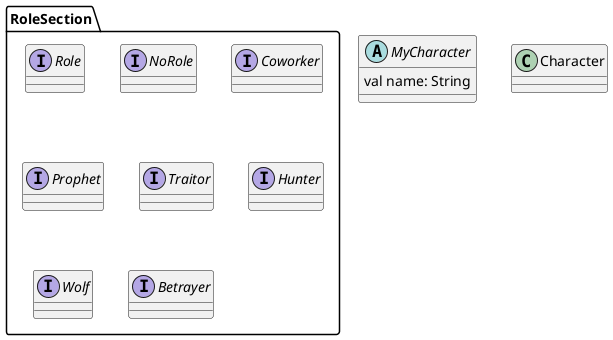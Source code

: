 @startuml

abstract class MyCharacter {
    val name: String
}

class Character

/'  0 = 초기사망,
    1 = 시민,
    2 = 공유자,
    3 = 예언자,
    4 = 영매사,
    5 = 사냥꾼,
    6 = 늑대,
    7 = 배신자 '/

package "RoleSection" {
    interface Role
    interface NoRole
    interface Coworker
    interface Prophet
    interface Traitor
    interface Hunter
    interface Wolf
    interface Betrayer
}
@enduml